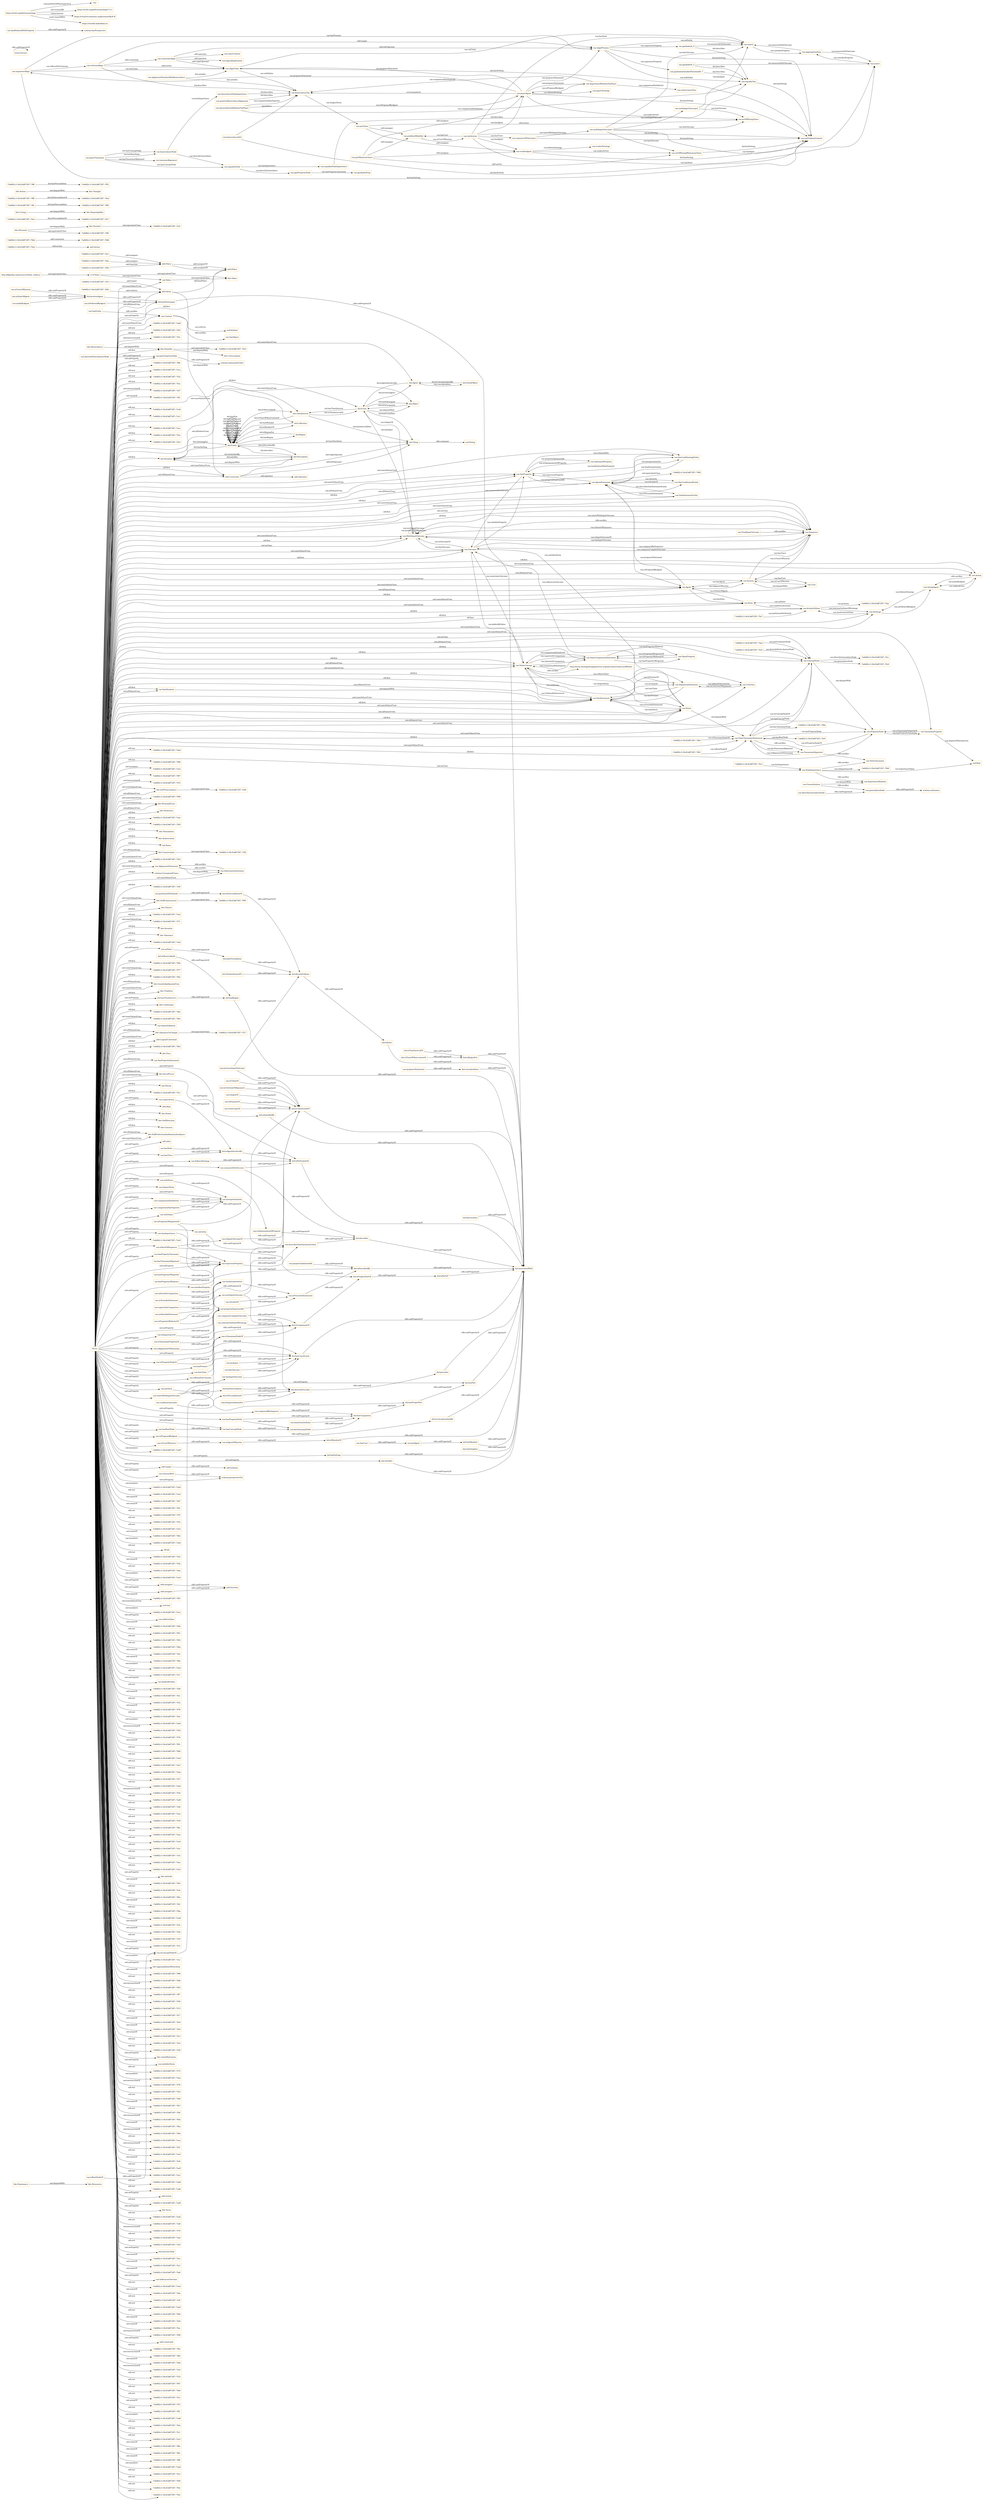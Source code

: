 digraph ar2dtool_diagram { 
rankdir=LR;
size="1501"
node [shape = rectangle, color="orange"]; "bhv:Dominance" "-7a6482c3:18c43d87287:-7f2e" "dul:Situation" "odrl:Action" "-7a6482c3:18c43d87287:-7fb0" "-7a6482c3:18c43d87287:-7f99" "-7a6482c3:18c43d87287:-7fd8" "bhv:PersonalFocus" "-7a6482c3:18c43d87287:-7fad" "bhv:Hedonism" "bhv:Societal" "vae:NodeImportance" "bhv:Universalism" "-7a6482c3:18c43d87287:-7fb5" "vae:Value" "bhv:Stimulation" "-7a6482c3:18c43d87287:-7f23" "odrl:Policy" "bhv:Achievement" "bhv:Value" "dul:Norm" "-7a6482c3:18c43d87287:-7ef1" "odrl:Operator" "vae:VaeProperty" "bhv:SelfTrascendence" "vae:Outcome" "-7a6482c3:18c43d87287:-7f22" "schema:ConceptualFrame" "vae:VaeEntity" "vae:MultiInputOutcome" "bhv:Conservation" "-7a6482c3:18c43d87287:-7fea" "-7a6482c3:18c43d87287:-7ef0" "vae:AlignmentStatement" "bhv:Dependability" "dul:SocialObject" "-7a6482c3:18c43d87287:-7fc0" "bhv:Caring" "-7a6482c3:18c43d87287:-7f2f" "odrl:Asset" "bhv:Nature" "-7a6482c3:18c43d87287:-7f05" "-7a6482c3:18c43d87287:-7fe7" "vae:Generalization" "vae:Context" "-7a6482c3:18c43d87287:-7fbb" "vae:ActionOnState" "vae:VaeStatement" "vae:TaxonomyProperty" "-7a6482c3:18c43d87287:-7f71" "bhv:Security" "-7a6482c3:18c43d87287:-7f96" "vae:ConceptNode" "dul:Object" "-7a6482c3:18c43d87287:-7fdb" "-7a6482c3:18c43d87287:-7fd5" "-7a6482c3:18c43d87287:-7f0f" "bhv:Tolerance" "vae:System" "http://dbpedia.org/resource/Value_(ethics)" "bhv:Humility" "-7a6482c3:18c43d87287:-7f04" "-7a6482c3:18c43d87287:-7fe4" "-7a6482c3:18c43d87287:-7f77" "-7a6482c3:18c43d87287:-7fcc" "odrl:Party" "vae:Norm" "-7a6482c3:18c43d87287:-7f0e" "-7a6482c3:18c43d87287:-7fc9" "bhv:GrowthAndAnxietyFree" "vae:User" "vae:Sequence" "vae:AgentStatement" "-7a6482c3:18c43d87287:-7ff9" "vae:VaeConditionedEntity" "bhv:Tradition" "dul:Event" "dul:Agent" "-7a6482c3:18c43d87287:-7ff0" "vae:ValueTaxonomyStatement" "-7a6482c3:18c43d87287:-7fed" "vae:TaxonomyAlignment" "bhv:SelfEnhancement" "vae:Strategy" "vae:Agent" "bhv:Benevolence" "vae:FinalInputOutcome" "vae:VaeSituation" "bhv:Conformity" "vae:Action" "-7a6482c3:18c43d87287:-7fbe" "bhv:Resources" "dul:Collection" "-7a6482c3:18c43d87287:-7f63" "vae:AwarenessStatement" "vae:ValueDefinition" "-7a6482c3:18c43d87287:-7fc6" "bhv:OpennessToChange" "-7a6482c3:18c43d87287:-7fd2" "vae:ActingAgent" "odrl:LogicalConstraint" "-7a6482c3:18c43d87287:-7f17" "vae:ValueConcept" "vae:PropertyNode" "vae:ValueProperty" "vae:ValueComparisonStatement" "-7a6482c3:18c43d87287:-7fcf" "-7a6482c3:18c43d87287:-7ffc" "vae:VaeStatementEntity" "vae:Criterion" "bhv:Thought" "dul:TimeInterval" "-7a6482c3:18c43d87287:-7fb3" "vae:State" "dul:Entity" "bhv:Face" "vae:VaeConditioningEntity" "vae:VaePropertyStatement" "-7a6482c3:18c43d87287:-7ef9" "bhv:SocialFocus" "-7a6482c3:18c43d87287:-7faa" "-7a6482c3:18c43d87287:-7ff6" "odrl:Constraint" "-7a6482c3:18c43d87287:-7fe1" "vae:OptimizedProperty" "-7a6482c3:18c43d87287:-7ff3" "dul:Theory" "-7a6482c3:18c43d87287:-7f1c" "dul:Region" "dul:Description" "-7a6482c3:18c43d87287:-7fa7" "bhv:Action" "vcvf:Value" "odrl:Rule" "bhv:Power" "vae:ImportanceRelation" "bhv:Personal" "-7a6482c3:18c43d87287:-7fb8" "vae:ArgumentStatement" "-7a6482c3:18c43d87287:-7fc3" "bhv:SelfDirection" "bhv:Concern" "-7a6482c3:18c43d87287:-7fde" "bhv:SelfProtectionAndAnxietyAvoidance" ; /*classes style*/
	"bhv:Action" -> "bhv:Thought" [ label = "owl:disjointWith" ];
	"vae:particularizesNode" -> "schema:subsumedUnder" [ label = "rdfs:subPropertyOf" ];
	"vae:hasConceptNode" -> "vae:hasTaxonomyNode" [ label = "rdfs:subPropertyOf" ];
	"vae:ConceptNode" -> "vae:PropertyNode" [ label = "owl:disjointWith" ];
	"vae:argumentAlign" -> "vae:criterionAlign" [ label = "vae:isBasedOnCriterion" ];
	"vae:argumentAlign" -> "vae:alignPremise" [ label = "vae:hasPremise" ];
	"vae:argumentAlign" -> "vae:alignClaim" [ label = "vae:hasClaim" ];
	"vae:argumentAlign" -> "vae:taxProblemContext" [ label = "dul:hasSetting" ];
	"vae:isTaxonomyNodeOf" -> "dul:isComponentOf" [ label = "rdfs:subPropertyOf" ];
	"vae:previousInputOutcome" -> "dul:isConstituentOf" [ label = "rdfs:subPropertyOf" ];
	"vae:previousInputOutcome" -> "dul:directlyFollows" [ label = "rdfs:subPropertyOf" ];
	"vae:proposesStatement" -> "dul:conceptualizes" [ label = "rdfs:subPropertyOf" ];
	"vae:hasTaxonomyNode" -> "dul:hasComponent" [ label = "rdfs:subPropertyOf" ];
	"vae:giniPropertyNode" -> "vae:giniIndexProp" [ label = "vae:hasPropertyTaxonomy" ];
	"dul:isSatisfiedBy" -> "dul:associatedWith" [ label = "rdfs:subPropertyOf" ];
	"vae:nextInputOutcome" -> "dul:isConstituentOf" [ label = "rdfs:subPropertyOf" ];
	"vae:nextInputOutcome" -> "dul:directlyPrecedes" [ label = "rdfs:subPropertyOf" ];
	"vae:VaeSituation" -> "vae:VaeStatement" [ label = "owl:disjointWith" ];
	"vae:benvolenceNodeImportance" -> "vae:benevolenceTax" [ label = "dul:describes" ];
	"dul:conceptualizes" -> "dul:associatedWith" [ label = "rdfs:subPropertyOf" ];
	"vae:comparisonHasInferior" -> "vae:interpretationOn" [ label = "rdfs:subPropertyOf" ];
	"vae:hasTrace" -> "dul:isAgentInvolvedIn" [ label = "rdfs:subPropertyOf" ];
	"vae:isInputOf" -> "dul:isConstituentOf" [ label = "rdfs:subPropertyOf" ];
	"dul:involvesAgent" -> "dul:hasParticipant" [ label = "rdfs:subPropertyOf" ];
	"dul:isObservableAt" -> "dul:hasRegion" [ label = "rdfs:subPropertyOf" ];
	"terms:license" -> "terms:license" [ label = "rdfs:subPropertyOf" ];
	"vae:multiInputOutcome2" -> "vae:actOfPayingTaxes" [ label = "vae:hasOutcome" ];
	"vae:multiInputOutcome2" -> "vae:state2" [ label = "vae:hasInput" ];
	"dul:hasLocation" -> "dul:associatedWith" [ label = "rdfs:subPropertyOf" ];
	"bhv:SelfTrascendence" -> "-7a6482c3:18c43d87287:-7ef9" [ label = "owl:equivalentClass" ];
	"dul:isAgentInvolvedIn" -> "dul:isParticipantIn" [ label = "rdfs:subPropertyOf" ];
	"http://dbpedia.org/resource/Value_(ethics)" -> "vcvf:Value" [ label = "owl:equivalentClass" ];
	"vae:describesVaeStatementEntity" -> "dul:describes" [ label = "rdfs:subPropertyOf" ];
	"vae:hasPropertyTaxonomy" -> "vae:expressesProperty" [ label = "rdfs:subPropertyOf" ];
	"dul:Event" -> "dul:Object" [ label = "owl:disjointWith" ];
	"vae:isPremiseOf" -> "dul:isConstituentOf" [ label = "rdfs:subPropertyOf" ];
	"dul:isConstituentOf" -> "dul:associatedWith" [ label = "rdfs:subPropertyOf" ];
	"vae:interpretationOn" -> "vae:describesVaeStatementEntity" [ label = "rdfs:subPropertyOf" ];
	"vae:isTestedInStatement" -> "vae:hasInterpretation" [ label = "rdfs:subPropertyOf" ];
	"dul:Description" -> "dul:Situation" [ label = "owl:disjointWith" ];
	"vae:giniIndex0_3" -> "vae:state1" [ label = "vae:measuredOnOutcome" ];
	"vae:giniIndex0_3" -> "vae:equalityTax" [ label = "dul:describes" ];
	"vae:madeByAgent" -> "dul:involvesAgent" [ label = "rdfs:subPropertyOf" ];
	"dul:isPreconditionOf" -> "dul:directlyPrecedes" [ label = "rdfs:subPropertyOf" ];
	"vae:isOutcomeOf" -> "dul:isConstituentOf" [ label = "rdfs:subPropertyOf" ];
	"vae:isPresentInStatement" -> "dul:isDescribedBy" [ label = "rdfs:subPropertyOf" ];
	"vae:hasInput" -> "dul:hasConstituent" [ label = "rdfs:subPropertyOf" ];
	"bhv:Personal" -> "bhv:Societal" [ label = "owl:disjointWith" ];
	"bhv:Personal" -> "-7a6482c3:18c43d87287:-7f0f" [ label = "owl:equivalentClass" ];
	"vae:hasUser" -> "vae:hasAgent" [ label = "rdfs:subPropertyOf" ];
	"vae:equalityTax" -> "vae:taxProblemContext" [ label = "dul:hasSetting" ];
	"dul:hasPart" -> "dul:associatedWith" [ label = "rdfs:subPropertyOf" ];
	"vae:onState" -> "dul:hasPrecondition" [ label = "rdfs:subPropertyOf" ];
	"vae:hasActionOnState" -> "dul:hasComponent" [ label = "rdfs:subPropertyOf" ];
	"vae:AgentStatement" -> "-7a6482c3:18c43d87287:-7f96" [ label = "owl:equivalentClass" ];
	"vae:hasPropertyNode" -> "vae:hasTaxonomyNode" [ label = "rdfs:subPropertyOf" ];
	"vae:hasPropertyNode" -> "dul:hasComponent" [ label = "rdfs:subPropertyOf" ];
	"vae:payMinimumTaxes" -> "vae:problemModeller" [ label = "odrl:assigner" ];
	"vae:payMinimumTaxes" -> "vae:payerAgent" [ label = "odrl:assignee" ];
	"vae:payMinimumTaxes" -> "vae:evaderAgent" [ label = "odrl:assignee" ];
	"vae:payMinimumTaxes" -> "vae:actOfPayingMiniumumTaxes" [ label = "odrl:action" ];
	"vae:equalityNode" -> "vae:giniPropertyNode" [ label = "vae:directlyGeneralizes" ];
	"vae:equalityNode" -> "vae:equalityNodeImportance" [ label = "vae:hasImportance" ];
	"dul:hasPrecondition" -> "dul:directlyFollows" [ label = "rdfs:subPropertyOf" ];
	"vae:hasPropertyOfSuperior" -> "vae:expressesProperty" [ label = "rdfs:subPropertyOf" ];
	"odrl:Asset" -> "odrl:Constraint" [ label = "owl:disjointWith" ];
	"bhv:Conservation" -> "-7a6482c3:18c43d87287:-7f2f" [ label = "owl:equivalentClass" ];
	"dul:hasRegion" -> "dul:associatedWith" [ label = "rdfs:subPropertyOf" ];
	"vae:isPropertyNodeOf" -> "vae:isTaxonomyNodeOf" [ label = "rdfs:subPropertyOf" ];
	"vae:isPropertyNodeOf" -> "dul:isComponentOf" [ label = "rdfs:subPropertyOf" ];
	"bhv:Societal" -> "-7a6482c3:18c43d87287:-7ef1" [ label = "owl:equivalentClass" ];
	"dul:precedes" -> "dul:associatedWith" [ label = "rdfs:subPropertyOf" ];
	"vae:comparisonHasSuperior" -> "vae:interpretationOn" [ label = "rdfs:subPropertyOf" ];
	"vae:hasOutcome" -> "dul:hasConstituent" [ label = "rdfs:subPropertyOf" ];
	"vae:Norm" -> "vae:ValueTaxonomyStatement" [ label = "owl:disjointWith" ];
	"vae:alignPremise" -> "vae:equalityTax" [ label = "vae:withValue" ];
	"vae:alignPremise" -> "vae:state2" [ label = "vae:onEntity" ];
	"vae:alignPremise" -> "vae:giniIndexSatisfiedThreshold0_7" [ label = "vae:expressesProperty" ];
	"vae:alignPremise" -> "vae:giniIndex0_9" [ label = "vae:expressesProperty" ];
	"vae:alignPremise" -> "vae:taxProblemContext" [ label = "dul:hasSetting" ];
	"vae:isProposedByAgent" -> "dul:isConceptualizedBy" [ label = "rdfs:subPropertyOf" ];
	"dul:isComponentOf" -> "dul:isPropertPartOf" [ label = "rdfs:subPropertyOf" ];
	"vae:Value" -> "bhv:Value" [ label = "owl:equivalentClass" ];
	"bhv:Dominance" -> "bhv:Resources" [ label = "owl:disjointWith" ];
	"vae:isEntityOf" -> "vae:isPresentInStatement" [ label = "rdfs:subPropertyOf" ];
	"dul:isConceptualizedBy" -> "dul:associatedWith" [ label = "rdfs:subPropertyOf" ];
	"vae:MultiInputOutcome" -> "vae:Sequence" [ label = "rdfs:seeAlso" ];
	"vae:propertyExpressedAt" -> "vae:isPresentInStatement" [ label = "rdfs:subPropertyOf" ];
	"vae:payerAgent" -> "vae:taxProblemContext" [ label = "dul:hasSetting" ];
	"vae:payerAgent" -> "vae:importanceRelationTaxPayer" [ label = "vae:proposesStatement" ];
	"vae:payerAgent" -> "vae:payerStrategy" [ label = "vae:followsStrategy" ];
	"vae:payerAgent" -> "vae:benevolenceTax" [ label = "vcvf:commitsTo" ];
	"vae:payerAgent" -> "vae:argumentAlign" [ label = "vae:proposesStatement" ];
	"vae:payerAgent" -> "vae:alignClaim" [ label = "vae:proposesStatement" ];
	"vae:payerAgent" -> "vae:actOfPayingTaxes" [ label = "vae:makesAction" ];
	"vae:payerAgent" -> "vae:alignPremise" [ label = "vae:proposesStatement" ];
	"vae:hasState" -> "dul:isAgentInvolvedIn" [ label = "rdfs:subPropertyOf" ];
	"vae:AwarenessStatement" -> "vae:AlignmentStatement" [ label = "rdfs:seeAlso" ];
	"vae:isConceptNodeOf" -> "vae:isTaxonomyNodeOf" [ label = "rdfs:subPropertyOf" ];
	"bhv:Caring" -> "bhv:Dependability" [ label = "owl:disjointWith" ];
	"vae:payTaxes" -> "vae:problemModeller" [ label = "odrl:assigner" ];
	"vae:payTaxes" -> "vae:evaderAgent" [ label = "odrl:assignee" ];
	"vae:payTaxes" -> "vae:actOfPayingTaxes" [ label = "odrl:action" ];
	"vae:hasRootNode" -> "vae:hasConceptNode" [ label = "rdfs:subPropertyOf" ];
	"vae:isAgentOfSystem" -> "dul:isMemberOf" [ label = "rdfs:subPropertyOf" ];
	"dul:hasProperPart" -> "dul:hasPart" [ label = "rdfs:subPropertyOf" ];
	"vae:aggregationSum" -> "vae:state2" [ label = "vae:measuredOnOutcome" ];
	"vae:aggregationSum" -> "vae:state1" [ label = "vae:measuredOnOutcome" ];
	"vae:ValueConcept" -> "http://www.ontologydesignpatterns.org/ont/values/valuecore#Value" [ label = "rdfs:seeAlso" ];
	"vae:state1" -> "vae:aggregationSum" [ label = "vae:satisfiesProperty" ];
	"vae:isInputOutcomeOf" -> "dul:isConstituentOf" [ label = "rdfs:subPropertyOf" ];
	"vae:payerTaxonomy" -> "vae:taxonomAlignment" [ label = "vae:hasTaxonomyAlignment" ];
	"vae:payerTaxonomy" -> "vae:benevolenceNode" [ label = "vae:hasRootNode" ];
	"vae:payerTaxonomy" -> "vae:equalityNode" [ label = "vae:hasConceptNode" ];
	"vae:payerTaxonomy" -> "vae:benevolenceNode" [ label = "vae:hasConceptNode" ];
	"vae:isTaxonomyPropertyOf" -> "vae:propertyExpressedAt" [ label = "rdfs:subPropertyOf" ];
	"vae:giniIndex0_9" -> "vae:state2" [ label = "vae:measuredOnOutcome" ];
	"vae:giniIndex0_9" -> "vae:equalityTax" [ label = "dul:describes" ];
	"vae:directlyParticularizesNode" -> "vae:particularizesNode" [ label = "rdfs:subPropertyOf" ];
	"vae:isRootNodeOf" -> "vae:isConceptNodeOf" [ label = "rdfs:subPropertyOf" ];
	"vae:problemModeller" -> "vae:taxSystem" [ label = "vae:isUserOfSystem" ];
	"dul:hasSetting" -> "dul:associatedWith" [ label = "rdfs:subPropertyOf" ];
	"dul:hasMember" -> "dul:associatedWith" [ label = "rdfs:subPropertyOf" ];
	"vae:expressesProperty" -> "vae:describesVaeStatementEntity" [ label = "rdfs:subPropertyOf" ];
	"vae:taxSystem" -> "vae:problemModeller" [ label = "vae:hasUser" ];
	"vae:taxSystem" -> "vae:sequenceOfOutcomes" [ label = "vae:hasTrace" ];
	"vae:taxSystem" -> "vae:state2" [ label = "vae:hasState" ];
	"vae:taxSystem" -> "vae:state1" [ label = "vae:hasState" ];
	"vae:taxSystem" -> "vae:payerAgent" [ label = "vae:hasAgent" ];
	"vae:taxSystem" -> "vae:evaderAgent" [ label = "vae:hasAgent" ];
	"vae:taxSystem" -> "vae:taxProblemContext" [ label = "dul:hasSetting" ];
	"vae:hasAgent" -> "dul:hasMember" [ label = "rdfs:subPropertyOf" ];
	"vae:isFollowedByAgent" -> "dul:hasParticipant" [ label = "rdfs:subPropertyOf" ];
	"vae:criterionAlign" -> "vae:alignPremise" [ label = "odrl:target" ];
	"vae:criterionAlign" -> "vae:constraintAlign" [ label = "odrl:constraint" ];
	"vae:criterionAlign" -> "vae:alignClaim" [ label = "odrl:action" ];
	"vae:criterionAlign" -> "vae:benevolenceTax" [ label = "dul:describes" ];
	"vae:hasRelationWithProperty" -> "schema:hasPerspective" [ label = "rdfs:subPropertyOf" ];
	"vae:measuredOnOutcome" -> "dul:isParticipantIn" [ label = "rdfs:subPropertyOf" ];
	"vae:measuredOnOutcome" -> "dul:describes" [ label = "rdfs:subPropertyOf" ];
	"vae:isImportanceOf" -> "vae:propertyExpressedAt" [ label = "rdfs:subPropertyOf" ];
	"dul:isSettingFor" -> "dul:associatedWith" [ label = "rdfs:subPropertyOf" ];
	"vae:perform" -> "dul:hasPostcondition" [ label = "rdfs:subPropertyOf" ];
	"vcvf:Value" -> "bhv:Value" [ label = "owl:equivalentClass" ];
	"vcvf:Value" -> "vae:Value" [ label = "owl:equivalentClass" ];
	"dul:isPartOf" -> "dul:associatedWith" [ label = "rdfs:subPropertyOf" ];
	"vae:isTraceOfSystem" -> "dul:involvesAgent" [ label = "rdfs:subPropertyOf" ];
	"dul:isParticipantIn" -> "dul:associatedWith" [ label = "rdfs:subPropertyOf" ];
	"vae:directlyGeneralizesNode" -> "vae:generalizesNode" [ label = "rdfs:subPropertyOf" ];
	"dul:hasTimeInterval" -> "dul:hasRegion" [ label = "rdfs:subPropertyOf" ];
	"vae:importanceRelationTaxPayer" -> "vae:payerAgent" [ label = "vae:isProposedByAgent" ];
	"vae:importanceRelationTaxPayer" -> "vae:benevolenceTax" [ label = "vae:comparisonHasSuperior" ];
	"vae:importanceRelationTaxPayer" -> "vae:achievementTax" [ label = "vae:comparisonHasInferior" ];
	"vae:conditionsActionIn" -> "dul:isPreconditionOf" [ label = "rdfs:subPropertyOf" ];
	"vae:superiorInComparison" -> "vae:hasInterpretation" [ label = "rdfs:subPropertyOf" ];
	"vae:System" -> "vae:User" [ label = "owl:disjointWith" ];
	"dul:satisfies" -> "dul:associatedWith" [ label = "rdfs:subPropertyOf" ];
	"vae:ValueTaxonomyStatement" -> "vae:TaxonomyAlignment" [ label = "rdfs:seeAlso" ];
	"vae:followsStrategy" -> "dul:isParticipantIn" [ label = "rdfs:subPropertyOf" ];
	"vae:hasPropertyOfInferior" -> "vae:expressesProperty" [ label = "rdfs:subPropertyOf" ];
	"vae:composedBySequence" -> "dul:hasComponent" [ label = "rdfs:subPropertyOf" ];
	"vae:isActionOnStateOfStrategy" -> "dul:isComponentOf" [ label = "rdfs:subPropertyOf" ];
	"https://w3id.org/def/vaeontology" -> "vae:" [ label = "vann:preferredNamespaceUri" ];
	"https://w3id.org/def/vaeontology" -> "https://w3id.org/def/vaeontology/1.0.1" [ label = "owl:versionIRI" ];
	"https://w3id.org/def/vaeontology" -> "https://creativecommons.org/licenses/by/4.0/" [ label = "terms:license" ];
	"https://w3id.org/def/vaeontology" -> "https://chowlk.linkeddata.es" [ label = "mod:createdWith" ];
	"vae:benevolenceTax" -> "vae:payTaxes" [ label = "vae:shapesNorm" ];
	"dul:hasComponent" -> "dul:hasProperPart" [ label = "rdfs:subPropertyOf" ];
	"vae:startsWithInputOutcome" -> "vae:hasInputOutcome" [ label = "rdfs:subPropertyOf" ];
	"vae:startsWithInputOutcome" -> "dul:hasProperPart" [ label = "rdfs:subPropertyOf" ];
	"dul:hasParticipant" -> "dul:associatedWith" [ label = "rdfs:subPropertyOf" ];
	"vae:isOptimizationOfProperty" -> "dul:describes" [ label = "rdfs:subPropertyOf" ];
	"vae:propertyOptimizedAt" -> "dul:isDescribedBy" [ label = "rdfs:subPropertyOf" ];
	"bhv:Humility" -> "bhv:Universalism" [ label = "owl:disjointWith" ];
	"bhv:Humility" -> "-7a6482c3:18c43d87287:-7f23" [ label = "owl:equivalentClass" ];
	"vae:FinalInputOutcome" -> "vae:Sequence" [ label = "rdfs:seeAlso" ];
	"odrl:target" -> "odrl:relation" [ label = "rdfs:subPropertyOf" ];
	"vae:benevolenceDef" -> "vae:benevolenceTax" [ label = "dul:defines" ];
	"vae:benevolenceDef" -> "vae:taxProblemContext" [ label = "dul:hasSetting" ];
	"bhv:SelfEnhancement" -> "-7a6482c3:18c43d87287:-7f05" [ label = "owl:equivalentClass" ];
	"dul:directlyPrecedes" -> "dul:precedes" [ label = "rdfs:subPropertyOf" ];
	"vae:makesAction" -> "dul:isAgentInvolvedIn" [ label = "rdfs:subPropertyOf" ];
	"vae:withValue" -> "vae:interpretationOn" [ label = "rdfs:subPropertyOf" ];
	"vae:constraintAlign" -> "vae:alignClaim" [ label = "odrl:rightOperand" ];
	"vae:constraintAlign" -> "vae:sameContext" [ label = "odrl:operator" ];
	"vae:constraintAlign" -> "vae:logicalImplication" [ label = "odrl:operator" ];
	"vae:constraintAlign" -> "vae:alignPremise" [ label = "odrl:leftOperand" ];
	"dul:isRegionFor" -> "dul:associatedWith" [ label = "rdfs:subPropertyOf" ];
	"dul:describes" -> "dul:associatedWith" [ label = "rdfs:subPropertyOf" ];
	"vae:satisfiesProperty" -> "dul:isDescribedBy" [ label = "rdfs:subPropertyOf" ];
	"vae:isAlignmentOfTaxonomy" -> "vae:propertyExpressedAt" [ label = "rdfs:subPropertyOf" ];
	"vae:TaxonomyAlignment" -> "vae:ValueTaxonomy" [ label = "rdfs:seeAlso" ];
	"vae:generalizationRelationTaxPayer" -> "vae:payerAgent" [ label = "vae:isProposedByAgent" ];
	"vae:generalizationRelationTaxPayer" -> "vae:benevolenceTax" [ label = "vae:comparisonHasSuperior" ];
	"vae:generalizationRelationTaxPayer" -> "vae:equalityTax" [ label = "vae:comparisonHasInferior" ];
	"vae:hasImportance" -> "vae:expressesProperty" [ label = "rdfs:subPropertyOf" ];
	"vae:alignClaim" -> "vae:benevolenceTax" [ label = "vae:withValue" ];
	"vae:alignClaim" -> "vae:state2" [ label = "vae:onEntity" ];
	"vae:alignClaim" -> "vae:taxProblemContext" [ label = "dul:hasSetting" ];
	"dul:isDescribedBy" -> "dul:associatedWith" [ label = "rdfs:subPropertyOf" ];
	"vae:actOfPayingMiniumumTaxes" -> "vae:taxProblemContext" [ label = "dul:hasSetting" ];
	"vae:relationWith" -> "schema:perspectiveOn" [ label = "rdfs:subPropertyOf" ];
	"vae:NodeImportance" -> "vae:ValueTaxonomy" [ label = "rdfs:seeAlso" ];
	"vae:NodeImportance" -> "vae:ImportanceRelation" [ label = "rdfs:seeAlso" ];
	"dul:isSubordinatedTo" -> "dul:directlyFollows" [ label = "rdfs:subPropertyOf" ];
	"vae:multiInputOutcome1" -> "vae:multiInputOutcome2" [ label = "vae:nextInputOutcome" ];
	"vae:multiInputOutcome1" -> "vae:state2" [ label = "vae:hasOutcome" ];
	"vae:multiInputOutcome1" -> "vae:actOfPayingTaxes" [ label = "vae:hasOutcome" ];
	"vae:multiInputOutcome1" -> "vae:actOfPayingMiniumumTaxes" [ label = "vae:hasOutcome" ];
	"vae:multiInputOutcome1" -> "vae:state1" [ label = "vae:hasInput" ];
	"vae:Action" -> "vae:ActingAgent" [ label = "rdfs:seeAlso" ];
	"vae:isValuedInStatement" -> "vae:hasInterpretation" [ label = "rdfs:subPropertyOf" ];
	"vae:sequenceOfOutcomes" -> "vae:multiInputOutcome1" [ label = "vae:startsWithInputOutcome" ];
	"vae:sequenceOfOutcomes" -> "vae:taxProblemContext" [ label = "dul:hasSetting" ];
	"vae:inferiorInComparison" -> "vae:hasInterpretation" [ label = "rdfs:subPropertyOf" ];
	"vae:VaeEntity" -> "vae:Context" [ label = "rdfs:seeAlso" ];
	"vae:withNorm" -> "vae:interpretationOn" [ label = "rdfs:subPropertyOf" ];
	"vae:isClaimOf" -> "dul:isConstituentOf" [ label = "rdfs:subPropertyOf" ];
	"vae:hasInputOutcome" -> "dul:hasConstituent" [ label = "rdfs:subPropertyOf" ];
	"vae:alignmentSituationWithbenevolence" -> "vae:benevolenceTax" [ label = "dul:satisfies" ];
	"vae:alignmentSituationWithbenevolence" -> "vae:alignClaim" [ label = "dul:satisfies" ];
	"vae:isPropertyOfSuperiorOf" -> "vae:propertyExpressedAt" [ label = "rdfs:subPropertyOf" ];
	"vae:isPropertyOfSuperiorOf" -> "dul:isConstituentOf" [ label = "rdfs:subPropertyOf" ];
	"vae:evaderAgent" -> "vae:actOfPayingMiniumumTaxes" [ label = "vae:makesAction" ];
	"vae:evaderAgent" -> "vae:evaderStrategy" [ label = "vae:followsStrategy" ];
	"vae:evaderAgent" -> "vae:taxProblemContext" [ label = "dul:hasSetting" ];
	"vae:isStateOfAgent" -> "dul:involvesAgent" [ label = "rdfs:subPropertyOf" ];
	"dul:isPropertPartOf" -> "dul:isPartOf" [ label = "rdfs:subPropertyOf" ];
	"vae:Generalization" -> "vae:generalizesNode" [ label = "rdfs:seeAlso" ];
	"vae:Generalization" -> "vae:ImportanceRelation" [ label = "owl:disjointWith" ];
	"vae:Context" -> "vae:VaeObject" [ label = "rdfs:seeAlso" ];
	"NULL" -> "-7a6482c3:18c43d87287:-7eb9" [ label = "owl:members" ];
	"NULL" -> "dul:Collection" [ label = "owl:allValuesFrom" ];
	"NULL" -> "-7a6482c3:18c43d87287:-7ec4" [ label = "rdf:rest" ];
	"NULL" -> "-7a6482c3:18c43d87287:-7fd7" [ label = "owl:unionOf" ];
	"NULL" -> "vae:hasConceptNode" [ label = "owl:onProperty" ];
	"NULL" -> "bhv:PersonalFocus" [ label = "owl:someValuesFrom" ];
	"NULL" -> "-7a6482c3:18c43d87287:-7fd1" [ label = "owl:unionOf" ];
	"NULL" -> "-7a6482c3:18c43d87287:-7f7f" [ label = "rdf:rest" ];
	"NULL" -> "bhv:Hedonism" [ label = "rdf:first" ];
	"NULL" -> "-7a6482c3:18c43d87287:-7f71" [ label = "owl:someValuesFrom" ];
	"NULL" -> "-7a6482c3:18c43d87287:-7f1b" [ label = "rdf:rest" ];
	"NULL" -> "-7a6482c3:18c43d87287:-7ee5" [ label = "rdf:rest" ];
	"NULL" -> "-7a6482c3:18c43d87287:-7f62" [ label = "owl:unionOf" ];
	"NULL" -> "bhv:Conservation" [ label = "owl:allValuesFrom" ];
	"NULL" -> "-7a6482c3:18c43d87287:-7ee6" [ label = "owl:members" ];
	"NULL" -> "rdf:nil" [ label = "rdf:rest" ];
	"NULL" -> "-7a6482c3:18c43d87287:-7fa5" [ label = "rdf:rest" ];
	"NULL" -> "vae:VaeConditioningEntity" [ label = "owl:someValuesFrom" ];
	"NULL" -> "vae:isBasedOnCriterion" [ label = "owl:onProperty" ];
	"NULL" -> "-7a6482c3:18c43d87287:-7f2b" [ label = "owl:unionOf" ];
	"NULL" -> "-7a6482c3:18c43d87287:-7f22" [ label = "rdf:first" ];
	"NULL" -> "-7a6482c3:18c43d87287:-7fab" [ label = "rdf:rest" ];
	"NULL" -> "-7a6482c3:18c43d87287:-7ec6" [ label = "owl:members" ];
	"NULL" -> "vae:interpretationOn" [ label = "owl:onProperty" ];
	"NULL" -> "vae:ConceptNode" [ label = "rdf:first" ];
	"NULL" -> "vae:PropertyNode" [ label = "rdf:first" ];
	"NULL" -> "odrl:assignee" [ label = "owl:onProperty" ];
	"NULL" -> "vae:ConceptNode" [ label = "owl:someValuesFrom" ];
	"NULL" -> "vae:expressesProperty" [ label = "owl:onProperty" ];
	"NULL" -> "-7a6482c3:18c43d87287:-7ff5" [ label = "owl:unionOf" ];
	"NULL" -> "vae:VaeSituation" [ label = "owl:allValuesFrom" ];
	"NULL" -> "dul:hasSetting" [ label = "owl:onProperty" ];
	"NULL" -> "bhv:SelfTrascendence" [ label = "owl:someValuesFrom" ];
	"NULL" -> "owl:real" [ label = "owl:someValuesFrom" ];
	"NULL" -> "-7a6482c3:18c43d87287:-7ec2" [ label = "owl:members" ];
	"NULL" -> "vae:reflectsValue" [ label = "owl:onProperty" ];
	"NULL" -> "odrl:LogicalConstraint" [ label = "rdf:first" ];
	"NULL" -> "-7a6482c3:18c43d87287:-7fd4" [ label = "owl:unionOf" ];
	"NULL" -> "-7a6482c3:18c43d87287:-7f41" [ label = "rdf:rest" ];
	"NULL" -> "-7a6482c3:18c43d87287:-7f92" [ label = "rdf:rest" ];
	"NULL" -> "-7a6482c3:18c43d87287:-7fbd" [ label = "rdf:rest" ];
	"NULL" -> "-7a6482c3:18c43d87287:-7faf" [ label = "owl:unionOf" ];
	"NULL" -> "-7a6482c3:18c43d87287:-7ffb" [ label = "owl:unionOf" ];
	"NULL" -> "vae:onEntity" [ label = "owl:onProperty" ];
	"NULL" -> "-7a6482c3:18c43d87287:-7eb4" [ label = "owl:members" ];
	"NULL" -> "vae:VaeConditioningEntity" [ label = "owl:allValuesFrom" ];
	"NULL" -> "-7a6482c3:18c43d87287:-7f11" [ label = "rdf:rest" ];
	"NULL" -> "vae:comparisonHasInferior" [ label = "owl:onProperty" ];
	"NULL" -> "vae:abidesByValue" [ label = "owl:onProperty" ];
	"NULL" -> "-7a6482c3:18c43d87287:-7fa8" [ label = "rdf:rest" ];
	"NULL" -> "vae:isUserOfSystem" [ label = "owl:onProperty" ];
	"NULL" -> "-7a6482c3:18c43d87287:-7fec" [ label = "owl:unionOf" ];
	"NULL" -> "-7a6482c3:18c43d87287:-7f32" [ label = "rdf:rest" ];
	"NULL" -> "vae:ActionOnState" [ label = "rdf:first" ];
	"NULL" -> "vae:VaeStatement" [ label = "owl:someValuesFrom" ];
	"NULL" -> "-7a6482c3:18c43d87287:-7f78" [ label = "owl:unionOf" ];
	"NULL" -> "-7a6482c3:18c43d87287:-7fae" [ label = "rdf:rest" ];
	"NULL" -> "vae:Criterion" [ label = "owl:allValuesFrom" ];
	"NULL" -> "odrl:Constraint" [ label = "owl:allValuesFrom" ];
	"NULL" -> "-7a6482c3:18c43d87287:-7eb0" [ label = "owl:members" ];
	"NULL" -> "vae:VaeProperty" [ label = "owl:allValuesFrom" ];
	"NULL" -> "bhv:GrowthAndAnxietyFree" [ label = "owl:someValuesFrom" ];
	"NULL" -> "vae:withValue" [ label = "owl:onProperty" ];
	"NULL" -> "vae:Strategy" [ label = "owl:someValuesFrom" ];
	"NULL" -> "vae:ConceptNode" [ label = "owl:onClass" ];
	"NULL" -> "vae:Action" [ label = "rdf:first" ];
	"NULL" -> "-7a6482c3:18c43d87287:-7f2d" [ label = "owl:intersectionOf" ];
	"NULL" -> "vae:MultiInputOutcome" [ label = "owl:someValuesFrom" ];
	"NULL" -> "-7a6482c3:18c43d87287:-7f74" [ label = "rdf:rest" ];
	"NULL" -> "-7a6482c3:18c43d87287:-7f01" [ label = "owl:unionOf" ];
	"NULL" -> "-7a6482c3:18c43d87287:-7f06" [ label = "rdf:rest" ];
	"NULL" -> "dul:hasPart" [ label = "owl:onProperty" ];
	"NULL" -> "vae:AwarenessStatement" [ label = "owl:someValuesFrom" ];
	"NULL" -> "-7a6482c3:18c43d87287:-7f63" [ label = "owl:someValuesFrom" ];
	"NULL" -> "-7a6482c3:18c43d87287:-7ee0" [ label = "rdf:rest" ];
	"NULL" -> "vae:Sequence" [ label = "owl:someValuesFrom" ];
	"NULL" -> "-7a6482c3:18c43d87287:-7eb7" [ label = "rdf:rest" ];
	"NULL" -> "-7a6482c3:18c43d87287:-7eda" [ label = "rdf:rest" ];
	"NULL" -> "-7a6482c3:18c43d87287:-7f27" [ label = "rdf:rest" ];
	"NULL" -> "vae:startsWithInputOutcome" [ label = "owl:onProperty" ];
	"NULL" -> "-7a6482c3:18c43d87287:-7ebd" [ label = "rdf:rest" ];
	"NULL" -> "-7a6482c3:18c43d87287:-7f34" [ label = "owl:intersectionOf" ];
	"NULL" -> "-7a6482c3:18c43d87287:-7ed8" [ label = "rdf:rest" ];
	"NULL" -> "-7a6482c3:18c43d87287:-7efb" [ label = "rdf:rest" ];
	"NULL" -> "-7a6482c3:18c43d87287:-7ecb" [ label = "rdf:rest" ];
	"NULL" -> "-7a6482c3:18c43d87287:-7f18" [ label = "rdf:rest" ];
	"NULL" -> "vae:Agent" [ label = "owl:someValuesFrom" ];
	"NULL" -> "vae:isStartOfSequence" [ label = "owl:onProperty" ];
	"NULL" -> "-7a6482c3:18c43d87287:-7f8c" [ label = "rdf:rest" ];
	"NULL" -> "bhv:Tradition" [ label = "rdf:first" ];
	"NULL" -> "vae:nextInputOutcome" [ label = "owl:onProperty" ];
	"NULL" -> "-7a6482c3:18c43d87287:-7eae" [ label = "rdf:rest" ];
	"NULL" -> "vae:Sequence" [ label = "owl:onClass" ];
	"NULL" -> "-7a6482c3:18c43d87287:-7ec9" [ label = "rdf:rest" ];
	"NULL" -> "-7a6482c3:18c43d87287:-7eec" [ label = "rdf:rest" ];
	"NULL" -> "vae:hasRootNode" [ label = "owl:onProperty" ];
	"NULL" -> "-7a6482c3:18c43d87287:-7f04" [ label = "rdf:first" ];
	"NULL" -> "-7a6482c3:18c43d87287:-7f77" [ label = "owl:someValuesFrom" ];
	"NULL" -> "vae:VaeConditionedEntity" [ label = "owl:someValuesFrom" ];
	"NULL" -> "-7a6482c3:18c43d87287:-7ecf" [ label = "rdf:rest" ];
	"NULL" -> "bhv:SelfEnhancement" [ label = "owl:someValuesFrom" ];
	"NULL" -> "-7a6482c3:18c43d87287:-7ebc" [ label = "rdf:rest" ];
	"NULL" -> "bhv:GrowthAndAnxietyFree" [ label = "owl:allValuesFrom" ];
	"NULL" -> "vae:Outcome" [ label = "owl:someValuesFrom" ];
	"NULL" -> "bhv:SelfDirection" [ label = "rdf:first" ];
	"NULL" -> "vae:TaxonomyProperty" [ label = "owl:someValuesFrom" ];
	"NULL" -> "dul:Theory" [ label = "rdf:first" ];
	"NULL" -> "dul:Event" [ label = "rdf:first" ];
	"NULL" -> "vae:NodeImportance" [ label = "owl:onClass" ];
	"NULL" -> "vae:ArgumentStatement" [ label = "rdf:first" ];
	"NULL" -> "-7a6482c3:18c43d87287:-7eb3" [ label = "rdf:rest" ];
	"NULL" -> "bhv:attitude" [ label = "owl:onProperty" ];
	"NULL" -> "-7a6482c3:18c43d87287:-7f43" [ label = "owl:unionOf" ];
	"NULL" -> "-7a6482c3:18c43d87287:-7f99" [ label = "owl:someValuesFrom" ];
	"NULL" -> "-7a6482c3:18c43d87287:-7fc4" [ label = "rdf:rest" ];
	"NULL" -> "-7a6482c3:18c43d87287:-7f6e" [ label = "rdf:rest" ];
	"NULL" -> "vae:Norm" [ label = "rdf:first" ];
	"NULL" -> "-7a6482c3:18c43d87287:-7fef" [ label = "owl:unionOf" ];
	"NULL" -> "schema:perspectiveOn" [ label = "owl:onProperty" ];
	"NULL" -> "-7a6482c3:18c43d87287:-7f0a" [ label = "rdf:rest" ];
	"NULL" -> "vae:Value" [ label = "owl:someValuesFrom" ];
	"NULL" -> "-7a6482c3:18c43d87287:-7ed4" [ label = "rdf:rest" ];
	"NULL" -> "-7a6482c3:18c43d87287:-7fcb" [ label = "owl:unionOf" ];
	"NULL" -> "-7a6482c3:18c43d87287:-7fe6" [ label = "owl:unionOf" ];
	"NULL" -> "vae:VaeProperty" [ label = "rdf:first" ];
	"NULL" -> "-7a6482c3:18c43d87287:-7ef5" [ label = "rdf:rest" ];
	"NULL" -> "-7a6482c3:18c43d87287:-7fc5" [ label = "owl:unionOf" ];
	"NULL" -> "-7a6482c3:18c43d87287:-7ecc" [ label = "owl:members" ];
	"NULL" -> "vae:isImportanceOf" [ label = "owl:onProperty" ];
	"NULL" -> "bhv:opposingValueMotivation" [ label = "owl:onProperty" ];
	"NULL" -> "bhv:Humility" [ label = "rdf:first" ];
	"NULL" -> "-7a6482c3:18c43d87287:-7f98" [ label = "owl:unionOf" ];
	"NULL" -> "-7a6482c3:18c43d87287:-7fd6" [ label = "rdf:rest" ];
	"NULL" -> "dul:isSatisfiedBy" [ label = "owl:onProperty" ];
	"NULL" -> "vae:ConceptNode" [ label = "owl:allValuesFrom" ];
	"NULL" -> "-7a6482c3:18c43d87287:-7f03" [ label = "owl:intersectionOf" ];
	"NULL" -> "-7a6482c3:18c43d87287:-7ff7" [ label = "rdf:rest" ];
	"NULL" -> "-7a6482c3:18c43d87287:-7f30" [ label = "rdf:rest" ];
	"NULL" -> "vae:hasImportance" [ label = "owl:onProperty" ];
	"NULL" -> "-7a6482c3:18c43d87287:-7f13" [ label = "rdf:rest" ];
	"NULL" -> "-7a6482c3:18c43d87287:-7fc7" [ label = "rdf:rest" ];
	"NULL" -> "-7a6482c3:18c43d87287:-7fe9" [ label = "owl:unionOf" ];
	"NULL" -> "-7a6482c3:18c43d87287:-7fe0" [ label = "owl:unionOf" ];
	"NULL" -> "vae:satisfiesProperty" [ label = "owl:onProperty" ];
	"NULL" -> "bhv:OpennessToChange" [ label = "owl:allValuesFrom" ];
	"NULL" -> "-7a6482c3:18c43d87287:-7fe3" [ label = "owl:unionOf" ];
	"NULL" -> "-7a6482c3:18c43d87287:-7fcd" [ label = "rdf:rest" ];
	"NULL" -> "vae:VaeStatement" [ label = "rdf:first" ];
	"NULL" -> "-7a6482c3:18c43d87287:-7fe8" [ label = "rdf:rest" ];
	"NULL" -> "vae:VaeSituation" [ label = "rdf:first" ];
	"NULL" -> "bhv:valueMotivation" [ label = "owl:onProperty" ];
	"NULL" -> "vae:satisfiesNorm" [ label = "owl:onProperty" ];
	"NULL" -> "-7a6482c3:18c43d87287:-7f72" [ label = "rdf:rest" ];
	"NULL" -> "vae:relationWith" [ label = "owl:onProperty" ];
	"NULL" -> "bhv:Stimulation" [ label = "rdf:first" ];
	"NULL" -> "-7a6482c3:18c43d87287:-7f1c" [ label = "rdf:first" ];
	"NULL" -> "-7a6482c3:18c43d87287:-7ebe" [ label = "owl:members" ];
	"NULL" -> "-7a6482c3:18c43d87287:-7f76" [ label = "owl:intersectionOf" ];
	"NULL" -> "odrl:Constraint" [ label = "rdf:first" ];
	"NULL" -> "-7a6482c3:18c43d87287:-7f0e" [ label = "rdf:first" ];
	"NULL" -> "-7a6482c3:18c43d87287:-7f25" [ label = "rdf:rest" ];
	"NULL" -> "-7a6482c3:18c43d87287:-7fd9" [ label = "rdf:rest" ];
	"NULL" -> "odrl:target" [ label = "owl:onProperty" ];
	"NULL" -> "-7a6482c3:18c43d87287:-7fb7" [ label = "owl:unionOf" ];
	"NULL" -> "-7a6482c3:18c43d87287:-7fdf" [ label = "rdf:rest" ];
	"NULL" -> "-7a6482c3:18c43d87287:-7fb4" [ label = "owl:intersectionOf" ];
	"NULL" -> "-7a6482c3:18c43d87287:-7fba" [ label = "owl:unionOf" ];
	"NULL" -> "vae:makesAction" [ label = "owl:onProperty" ];
	"NULL" -> "dul:Object" [ label = "owl:someValuesFrom" ];
	"NULL" -> "dul:isParticipantIn" [ label = "owl:onProperty" ];
	"NULL" -> "-7a6482c3:18c43d87287:-7f0d" [ label = "owl:intersectionOf" ];
	"NULL" -> "vae:onState" [ label = "owl:onProperty" ];
	"NULL" -> "vae:VaeProperty" [ label = "owl:someValuesFrom" ];
	"NULL" -> "bhv:SelfProtectionAndAnxietyAvoidance" [ label = "owl:someValuesFrom" ];
	"NULL" -> "vae:Agent" [ label = "owl:allValuesFrom" ];
	"NULL" -> "-7a6482c3:18c43d87287:-7eea" [ label = "rdf:rest" ];
	"NULL" -> "-7a6482c3:18c43d87287:-7f21" [ label = "owl:intersectionOf" ];
	"NULL" -> "vae:isConceptNodeOf" [ label = "owl:onProperty" ];
	"NULL" -> "-7a6482c3:18c43d87287:-7ec0" [ label = "rdf:rest" ];
	"NULL" -> "-7a6482c3:18c43d87287:-7fc8" [ label = "owl:unionOf" ];
	"NULL" -> "vae:PropertyNode" [ label = "owl:someValuesFrom" ];
	"NULL" -> "-7a6482c3:18c43d87287:-7ee8" [ label = "rdf:rest" ];
	"NULL" -> "dul:Situation" [ label = "rdf:first" ];
	"NULL" -> "bhv:SelfEnhancement" [ label = "owl:allValuesFrom" ];
	"NULL" -> "vae:hasPropertyNode" [ label = "owl:onProperty" ];
	"NULL" -> "-7a6482c3:18c43d87287:-7ee1" [ label = "rdf:rest" ];
	"NULL" -> "dul:Description" [ label = "owl:someValuesFrom" ];
	"NULL" -> "dul:hasTimeInterval" [ label = "owl:onProperty" ];
	"NULL" -> "-7a6482c3:18c43d87287:-7eb8" [ label = "rdf:rest" ];
	"NULL" -> "-7a6482c3:18c43d87287:-7edb" [ label = "rdf:rest" ];
	"NULL" -> "bhv:Conservation" [ label = "owl:someValuesFrom" ];
	"NULL" -> "bhv:PersonalFocus" [ label = "owl:allValuesFrom" ];
	"NULL" -> "schema:ConceptualFrame" [ label = "rdf:first" ];
	"NULL" -> "vae:Strategy" [ label = "rdf:first" ];
	"NULL" -> "vae:Outcome" [ label = "rdf:first" ];
	"NULL" -> "odrl:action" [ label = "owl:onProperty" ];
	"NULL" -> "-7a6482c3:18c43d87287:-7ed9" [ label = "rdf:rest" ];
	"NULL" -> "odrl:Asset" [ label = "owl:allValuesFrom" ];
	"NULL" -> "vae:isProposedByAgent" [ label = "owl:onProperty" ];
	"NULL" -> "bhv:focus" [ label = "owl:onProperty" ];
	"NULL" -> "-7a6482c3:18c43d87287:-7ed2" [ label = "rdf:rest" ];
	"NULL" -> "-7a6482c3:18c43d87287:-7edf" [ label = "rdf:rest" ];
	"NULL" -> "vae:isAlignmentOfTaxonomy" [ label = "owl:onProperty" ];
	"NULL" -> "-7a6482c3:18c43d87287:-7f70" [ label = "owl:intersectionOf" ];
	"NULL" -> "-7a6482c3:18c43d87287:-7eaf" [ label = "rdf:rest" ];
	"NULL" -> "-7a6482c3:18c43d87287:-7ef3" [ label = "rdf:rest" ];
	"NULL" -> "dul:executesTask" [ label = "owl:onProperty" ];
	"NULL" -> "-7a6482c3:18c43d87287:-7fce" [ label = "owl:unionOf" ];
	"NULL" -> "-7a6482c3:18c43d87287:-7fc2" [ label = "owl:unionOf" ];
	"NULL" -> "vae:MultiInputOutcome" [ label = "rdf:first" ];
	"NULL" -> "-7a6482c3:18c43d87287:-7fa6" [ label = "owl:unionOf" ];
	"NULL" -> "vae:ValueTaxonomyStatement" [ label = "owl:someValuesFrom" ];
	"NULL" -> "bhv:SelfProtectionAndAnxietyAvoidance" [ label = "owl:allValuesFrom" ];
	"NULL" -> "vae:ValueDefinition" [ label = "rdf:first" ];
	"NULL" -> "vae:influencesOutcome" [ label = "owl:onProperty" ];
	"NULL" -> "-7a6482c3:18c43d87287:-7ee4" [ label = "rdf:rest" ];
	"NULL" -> "bhv:Security" [ label = "rdf:first" ];
	"NULL" -> "-7a6482c3:18c43d87287:-7fda" [ label = "owl:unionOf" ];
	"NULL" -> "vae:AgentStatement" [ label = "rdf:first" ];
	"NULL" -> "vae:propertyExpressedAt" [ label = "owl:onProperty" ];
	"NULL" -> "vae:AlignmentStatement" [ label = "owl:someValuesFrom" ];
	"NULL" -> "bhv:OpennessToChange" [ label = "owl:someValuesFrom" ];
	"NULL" -> "dul:hasParticipant" [ label = "owl:onProperty" ];
	"NULL" -> "odrl:assigner" [ label = "owl:onProperty" ];
	"NULL" -> "-7a6482c3:18c43d87287:-7eff" [ label = "rdf:rest" ];
	"NULL" -> "-7a6482c3:18c43d87287:-7fb3" [ label = "rdf:first" ];
	"NULL" -> "vae:Action" [ label = "owl:someValuesFrom" ];
	"NULL" -> "bhv:SocialFocus" [ label = "owl:someValuesFrom" ];
	"NULL" -> "vae:Norm" [ label = "owl:someValuesFrom" ];
	"NULL" -> "dul:TimeInterval" [ label = "owl:someValuesFrom" ];
	"NULL" -> "-7a6482c3:18c43d87287:-7ed5" [ label = "rdf:rest" ];
	"NULL" -> "vae:ValueComparisonStatement" [ label = "rdf:first" ];
	"NULL" -> "dul:satisfies" [ label = "owl:onProperty" ];
	"NULL" -> "vae:VaePropertyStatement" [ label = "owl:allValuesFrom" ];
	"NULL" -> "odrl:Rule" [ label = "rdf:first" ];
	"NULL" -> "-7a6482c3:18c43d87287:-7fb6" [ label = "rdf:rest" ];
	"NULL" -> "bhv:SocialFocus" [ label = "owl:allValuesFrom" ];
	"NULL" -> "vae:ValueConcept" [ label = "owl:someValuesFrom" ];
	"NULL" -> "vae:hasPremise" [ label = "owl:onProperty" ];
	"NULL" -> "-7a6482c3:18c43d87287:-7fa9" [ label = "owl:unionOf" ];
	"NULL" -> "-7a6482c3:18c43d87287:-7fac" [ label = "owl:unionOf" ];
	"NULL" -> "bhv:Tolerance" [ label = "rdf:first" ];
	"NULL" -> "-7a6482c3:18c43d87287:-7f94" [ label = "owl:intersectionOf" ];
	"NULL" -> "dul:Agent" [ label = "owl:someValuesFrom" ];
	"NULL" -> "odrl:constraint" [ label = "owl:onProperty" ];
	"NULL" -> "-7a6482c3:18c43d87287:-7ef0" [ label = "rdf:first" ];
	"NULL" -> "vae:State" [ label = "owl:someValuesFrom" ];
	"NULL" -> "bhv:Power" [ label = "rdf:first" ];
	"NULL" -> "-7a6482c3:18c43d87287:-7ffa" [ label = "rdf:rest" ];
	"NULL" -> "vae:withNorm" [ label = "owl:onProperty" ];
	"NULL" -> "bhv:Nature" [ label = "rdf:first" ];
	"NULL" -> "-7a6482c3:18c43d87287:-7fbf" [ label = "owl:intersectionOf" ];
	"NULL" -> "-7a6482c3:18c43d87287:-7fdd" [ label = "owl:unionOf" ];
	"NULL" -> "-7a6482c3:18c43d87287:-7eef" [ label = "owl:intersectionOf" ];
	"NULL" -> "-7a6482c3:18c43d87287:-7f1d" [ label = "rdf:rest" ];
	"NULL" -> "-7a6482c3:18c43d87287:-7f61" [ label = "rdf:rest" ];
	"NULL" -> "-7a6482c3:18c43d87287:-7fd0" [ label = "rdf:rest" ];
	"NULL" -> "-7a6482c3:18c43d87287:-7fca" [ label = "rdf:rest" ];
	"NULL" -> "-7a6482c3:18c43d87287:-7f1f" [ label = "owl:unionOf" ];
	"NULL" -> "vae:Action" [ label = "owl:allValuesFrom" ];
	"NULL" -> "vae:Agent" [ label = "rdf:first" ];
	"NULL" -> "-7a6482c3:18c43d87287:-7ff1" [ label = "rdf:rest" ];
	"NULL" -> "-7a6482c3:18c43d87287:-7ed6" [ label = "owl:members" ];
	"NULL" -> "vae:followsStrategy" [ label = "owl:onProperty" ];
	"NULL" -> "vae:Sequence" [ label = "rdf:first" ];
	"NULL" -> "bhv:Achievement" [ label = "rdf:first" ];
	"NULL" -> "-7a6482c3:18c43d87287:-7feb" [ label = "rdf:rest" ];
	"NULL" -> "vae:VaeStatementEntity" [ label = "rdf:first" ];
	"NULL" -> "bhv:Conformity" [ label = "rdf:first" ];
	"NULL" -> "vae:perform" [ label = "owl:onProperty" ];
	"NULL" -> "bhv:SelfTrascendence" [ label = "owl:allValuesFrom" ];
	"NULL" -> "-7a6482c3:18c43d87287:-7fc1" [ label = "rdf:rest" ];
	"NULL" -> "-7a6482c3:18c43d87287:-7ec5" [ label = "rdf:rest" ];
	"NULL" -> "-7a6482c3:18c43d87287:-7f8e" [ label = "owl:unionOf" ];
	"NULL" -> "-7a6482c3:18c43d87287:-7f81" [ label = "owl:unionOf" ];
	"NULL" -> "-7a6482c3:18c43d87287:-7ff8" [ label = "owl:unionOf" ];
	"NULL" -> "-7a6482c3:18c43d87287:-7edd" [ label = "owl:members" ];
	"NULL" -> "vae:Norm" [ label = "owl:allValuesFrom" ];
	"NULL" -> "-7a6482c3:18c43d87287:-7fe2" [ label = "rdf:rest" ];
	"NULL" -> "-7a6482c3:18c43d87287:-7f2e" [ label = "rdf:first" ];
	"NULL" -> "-7a6482c3:18c43d87287:-7fb9" [ label = "rdf:rest" ];
	"NULL" -> "-7a6482c3:18c43d87287:-7fdc" [ label = "rdf:rest" ];
	"NULL" -> "-7a6482c3:18c43d87287:-7fb2" [ label = "rdf:rest" ];
	"NULL" -> "odrl:Policy" [ label = "rdf:first" ];
	"NULL" -> "-7a6482c3:18c43d87287:-7eb6" [ label = "rdf:rest" ];
	"NULL" -> "vae:Context" [ label = "owl:someValuesFrom" ];
	"NULL" -> "vae:ValueTaxonomyStatement" [ label = "rdf:first" ];
	"NULL" -> "-7a6482c3:18c43d87287:-7fbe" [ label = "rdf:first" ];
	"NULL" -> "vae:hasTrace" [ label = "owl:onProperty" ];
	"NULL" -> "-7a6482c3:18c43d87287:-7fd3" [ label = "rdf:rest" ];
	"NULL" -> "-7a6482c3:18c43d87287:-7f3c" [ label = "owl:intersectionOf" ];
	"NULL" -> "vae:MultiInputOutcome" [ label = "owl:onClass" ];
	"NULL" -> "vae:ValueConcept" [ label = "rdf:first" ];
	"NULL" -> "-7a6482c3:18c43d87287:-7ff4" [ label = "rdf:rest" ];
	"NULL" -> "-7a6482c3:18c43d87287:-7eca" [ label = "rdf:rest" ];
	"NULL" -> "-7a6482c3:18c43d87287:-7f3a" [ label = "rdf:rest" ];
	"NULL" -> "-7a6482c3:18c43d87287:-7fee" [ label = "rdf:rest" ];
	"NULL" -> "-7a6482c3:18c43d87287:-7ef7" [ label = "owl:intersectionOf" ];
	"NULL" -> "vae:composedBySequence" [ label = "owl:onProperty" ];
	"NULL" -> "-7a6482c3:18c43d87287:-7ff2" [ label = "owl:unionOf" ];
	"NULL" -> "-7a6482c3:18c43d87287:-7ec8" [ label = "rdf:rest" ];
	"NULL" -> "vae:Criterion" [ label = "rdf:first" ];
	"NULL" -> "vae:hasClaim" [ label = "owl:onProperty" ];
	"NULL" -> "-7a6482c3:18c43d87287:-7ec1" [ label = "rdf:rest" ];
	"NULL" -> "-7a6482c3:18c43d87287:-7ece" [ label = "rdf:rest" ];
	"NULL" -> "bhv:Concern" [ label = "rdf:first" ];
	"NULL" -> "-7a6482c3:18c43d87287:-7fe5" [ label = "rdf:rest" ];
	"NULL" -> "vae:VaeStatement" [ label = "owl:allValuesFrom" ];
	"NULL" -> "vae:particularizesNode" [ label = "owl:onProperty" ];
	"NULL" -> "-7a6482c3:18c43d87287:-7ebb" [ label = "rdf:rest" ];
	"NULL" -> "vae:measuredOnOutcome" [ label = "owl:onProperty" ];
	"NULL" -> "vae:hasPropertyTaxonomy" [ label = "owl:onProperty" ];
	"NULL" -> "bhv:Face" [ label = "rdf:first" ];
	"NULL" -> "-7a6482c3:18c43d87287:-7f08" [ label = "rdf:rest" ];
	"NULL" -> "-7a6482c3:18c43d87287:-7ee2" [ label = "owl:members" ];
	"NULL" -> "vae:ValueConcept" [ label = "owl:allValuesFrom" ];
	"NULL" -> "-7a6482c3:18c43d87287:-7f97" [ label = "rdf:rest" ];
	"NULL" -> "vae:State" [ label = "rdf:first" ];
	"NULL" -> "-7a6482c3:18c43d87287:-7f15" [ label = "owl:intersectionOf" ];
	"NULL" -> "vae:System" [ label = "owl:someValuesFrom" ];
	"NULL" -> "-7a6482c3:18c43d87287:-7edc" [ label = "rdf:rest" ];
	"NULL" -> "-7a6482c3:18c43d87287:-7f29" [ label = "rdf:rest" ];
	"NULL" -> "-7a6482c3:18c43d87287:-7eb2" [ label = "rdf:rest" ];
	"NULL" -> "-7a6482c3:18c43d87287:-7efd" [ label = "rdf:rest" ];
	"NULL" -> "vae:isOptimizationOfProperty" [ label = "owl:onProperty" ];
	"NULL" -> "rdf:value" [ label = "owl:onProperty" ];
	"NULL" -> "vae:shapesNorm" [ label = "owl:onProperty" ];
	"NULL" -> "vae:User" [ label = "owl:someValuesFrom" ];
	"NULL" -> "-7a6482c3:18c43d87287:-7ed3" [ label = "rdf:rest" ];
	"NULL" -> "vae:comparisonHasSuperior" [ label = "owl:onProperty" ];
	"NULL" -> "dul:Norm" [ label = "rdf:first" ];
	"NULL" -> "-7a6482c3:18c43d87287:-7ed0" [ label = "owl:members" ];
	"NULL" -> "vae:isPropertyNodeOf" [ label = "owl:onProperty" ];
	"vae:isUserOfSystem" -> "vae:isAgentOfSystem" [ label = "rdfs:subPropertyOf" ];
	"vae:isPropertyOfInferiorOf" -> "vae:propertyExpressedAt" [ label = "rdfs:subPropertyOf" ];
	"vae:isPropertyOfInferiorOf" -> "dul:isConstituentOf" [ label = "rdfs:subPropertyOf" ];
	"vae:hasClaim" -> "dul:hasConstituent" [ label = "rdfs:subPropertyOf" ];
	"vae:generalizesNode" -> "schema:subsumes" [ label = "rdfs:subPropertyOf" ];
	"vae:state2" -> "vae:aggregationSum" [ label = "vae:satisfiesProperty" ];
	"dul:isTimeOfObservationOf" -> "dul:isRegionFor" [ label = "rdfs:subPropertyOf" ];
	"bhv:OpennessToChange" -> "-7a6482c3:18c43d87287:-7f17" [ label = "owl:equivalentClass" ];
	"vae:hasTaxonomyAlignment" -> "vae:expressesProperty" [ label = "rdfs:subPropertyOf" ];
	"vae:benevolenceNode" -> "vae:equalityNode" [ label = "vae:directlyGeneralizes" ];
	"vae:benevolenceNode" -> "vae:benvolenceNodeImportance" [ label = "vae:hasImportance" ];
	"vae:hasPremise" -> "dul:hasConstituent" [ label = "rdfs:subPropertyOf" ];
	"vae:isStartOfSequence" -> "vae:isInputOutcomeOf" [ label = "rdfs:subPropertyOf" ];
	"vae:isStartOfSequence" -> "dul:isPropertPartOf" [ label = "rdfs:subPropertyOf" ];
	"bhv:Benevolence" -> "bhv:Humility" [ label = "owl:disjointWith" ];
	"odrl:assigner" -> "odrl:function" [ label = "rdfs:subPropertyOf" ];
	"vae:giniIndexSatisfiedThreshold0_7" -> "vae:equalityTax" [ label = "dul:describes" ];
	"vae:onEntity" -> "vae:describesVaeStatementEntity" [ label = "rdfs:subPropertyOf" ];
	"vae:composesComplexOutcome" -> "dul:isComponentOf" [ label = "rdfs:subPropertyOf" ];
	"vae:equalityNodeImportance" -> "vae:equalityTax" [ label = "dul:describes" ];
	"vae:positiveBenevolenceAlignment" -> "vae:benevolenceTax" [ label = "dul:describes" ];
	"vae:hasInterpretation" -> "vae:isPresentInStatement" [ label = "rdfs:subPropertyOf" ];
	"vae:AlignmentStatement" -> "vae:AwarenessStatement" [ label = "rdfs:seeAlso" ];
	"vae:AlignmentStatement" -> "vae:AwarenessStatement" [ label = "owl:disjointWith" ];
	"dul:isPostconditionOf" -> "dul:directlyFollows" [ label = "rdfs:subPropertyOf" ];
	"dul:hasConstituent" -> "dul:associatedWith" [ label = "rdfs:subPropertyOf" ];
	"odrl:assignee" -> "odrl:function" [ label = "rdfs:subPropertyOf" ];
	"dul:directlyFollows" -> "dul:follows" [ label = "rdfs:subPropertyOf" ];
	"dul:follows" -> "dul:associatedWith" [ label = "rdfs:subPropertyOf" ];
	"dul:isMemberOf" -> "dul:associatedWith" [ label = "rdfs:subPropertyOf" ];
	"vae:isBasedOnCriterion" -> "dul:hasConstituent" [ label = "rdfs:subPropertyOf" ];
	"vae:performedOnStateIn" -> "dul:isPostconditionOf" [ label = "rdfs:subPropertyOf" ];
	"dul:hasPostcondition" -> "dul:directlyPrecedes" [ label = "rdfs:subPropertyOf" ];
	"vae:isCriterionOfArgument" -> "dul:isConstituentOf" [ label = "rdfs:subPropertyOf" ];
	"dul:isSuperordinatedTo" -> "dul:directlyPrecedes" [ label = "rdfs:subPropertyOf" ];
	"dul:isTimeIntervalOf" -> "dul:isRegionFor" [ label = "rdfs:subPropertyOf" ];
	"-7a6482c3:18c43d87287:-7ff6" -> "-7a6482c3:18c43d87287:-7ff3" [ label = "dul:hasPrecondition" ];
	"vae:Agent" -> "vae:System" [ label = "vae:isAgentOfSystem" ];
	"dul:Entity" -> "dul:Entity" [ label = "dul:follows" ];
	"vae:NodeImportance" -> "-7a6482c3:18c43d87287:-7fb8" [ label = "vae:isImportanceOf" ];
	"vae:Outcome" -> "vae:Sequence" [ label = "vae:composedBySequence" ];
	"-7a6482c3:18c43d87287:-7fb5" -> "vae:ValueTaxonomyStatement" [ label = "vae:isRootNodeOf" ];
	"dul:TimeInterval" -> "owl:Thing" [ label = "dul:hasIntervalDate" ];
	"dul:Entity" -> "dul:Entity" [ label = "dul:isPartOf" ];
	"odrl:Constraint" -> "owl:Thing" [ label = "odrl:rightOperand" ];
	"vae:ActionOnState" -> "-7a6482c3:18c43d87287:-7faa" [ label = "vae:perform" ];
	"vae:ValueComparisonStatement" -> "vae:ValueProperty" [ label = "vae:hasPropertyOfSuperior" ];
	"vae:Outcome" -> "vae:ValueConcept" [ label = "vae:abidesByValue" ];
	"vae:AgentStatement" -> "vae:VaeProperty" [ label = "vae:expressesProperty" ];
	"vae:ActingAgent" -> "vae:Strategy" [ label = "vae:followsStrategy" ];
	"vae:ActionOnState" -> "vae:Strategy" [ label = "vae:isActionOnStateOfStrategy" ];
	"dul:Agent" -> "dul:Event" [ label = "dul:isAgentInvolvedIn" ];
	"dul:SocialObject" -> "dul:Agent" [ label = "dul:isConceptualizedBy" ];
	"-7a6482c3:18c43d87287:-7fb0" -> "vae:ValueTaxonomyStatement" [ label = "vae:isTaxonomyNodeOf" ];
	"vae:AgentStatement" -> "vae:VaeConditionedEntity" [ label = "vae:onEntity" ];
	"vae:ConceptNode" -> "-7a6482c3:18c43d87287:-7fcc" [ label = "vae:directlyGeneralizesNode" ];
	"vae:Sequence" -> "vae:MultiInputOutcome" [ label = "vae:hasInputOutcome" ];
	"vae:MultiInputOutcome" -> "dul:Event" [ label = "vae:hasInput" ];
	"dul:Entity" -> "dul:Entity" [ label = "dul:hasComponent" ];
	"vae:Sequence" -> "vae:MultiInputOutcome" [ label = "vae:startsWithInputOutcome" ];
	"dul:Object" -> "dul:Event" [ label = "dul:isParticipantIn" ];
	"vae:AgentStatement" -> "vae:Agent" [ label = "vae:isProposedByAgent" ];
	"vae:ValueTaxonomyStatement" -> "-7a6482c3:18c43d87287:-7fbb" [ label = "vae:hasTaxonomyNode" ];
	"vae:MultiInputOutcome" -> "vae:MultiInputOutcome" [ label = "vae:previousInputOutcome" ];
	"vae:ValueComparisonStatement" -> "vae:ValueConcept" [ label = "vae:comparisonHasSuperior" ];
	"odrl:Constraint" -> "odrl:Operator" [ label = "odrl:operator" ];
	"vae:Outcome" -> "vae:VaeProperty" [ label = "vae:satisfiesProperty" ];
	"vae:AgentStatement" -> "vae:VaeStatementEntity" [ label = "vae:describesVaeStatementEntity" ];
	"odrl:Asset" -> "odrl:Policy" [ label = "odrl:hasPolicy" ];
	"vae:ArgumentStatement" -> "vae:VaeStatement" [ label = "vae:hasClaim" ];
	"dul:Entity" -> "dul:Collection" [ label = "dul:isMemberOf" ];
	"vae:Agent" -> "vae:AgentStatement" [ label = "vae:proposesStatement" ];
	"dul:TimeInterval" -> "dul:Event" [ label = "dul:isTimeIntervalOf" ];
	"vae:System" -> "vae:Sequence" [ label = "vae:hasTrace" ];
	"dul:Event" -> "owl:Thing" [ label = "dul:hasEventDate" ];
	"vae:Outcome" -> "vae:Norm" [ label = "vae:satisfiesNorm" ];
	"vae:User" -> "vae:System" [ label = "vae:isUserOfSystem" ];
	"-7a6482c3:18c43d87287:-7fe4" -> "odrl:Action" [ label = "odrl:action" ];
	"odrl:Party" -> "odrl:Policy" [ label = "odrl:assigneeOf" ];
	"dul:Entity" -> "dul:Entity" [ label = "dul:hasLocation" ];
	"vae:TaxonomyProperty" -> "xsd:float" [ label = "vae:degreeOfSatisfaction" ];
	"vae:Sequence" -> "vae:Outcome" [ label = "vae:composesComplexOutcome" ];
	"vae:Criterion" -> "vae:ArgumentStatement" [ label = "vae:isCriterionOfArgument" ];
	"dul:Entity" -> "dul:Entity" [ label = "dul:directlyPrecedes" ];
	"-7a6482c3:18c43d87287:-7fc9" -> "vae:ConceptNode" [ label = "vae:directlyParticularizesNode" ];
	"vae:PropertyNode" -> "vae:ValueTaxonomyStatement" [ label = "vae:isPropertyNodeOf" ];
	"vae:ValueTaxonomyStatement" -> "vae:ConceptNode" [ label = "vae:hasConceptNode" ];
	"dul:Entity" -> "dul:Entity" [ label = "dul:isComponentOf" ];
	"dul:Event" -> "dul:TimeInterval" [ label = "dul:hasTimeInterval" ];
	"vae:ValueComparisonStatement" -> "vae:ValueProperty" [ label = "vae:hasPropertyOfInferior" ];
	"vae:Sequence" -> "vae:System" [ label = "vae:isTraceOfSystem" ];
	"vae:VaeStatementEntity" -> "vae:AgentStatement" [ label = "vae:isPresentInStatement" ];
	"vae:ConceptNode" -> "-7a6482c3:18c43d87287:-7fc6" [ label = "vae:generalizesNode" ];
	"vae:VaeProperty" -> "vae:VaeConditioningEntity" [ label = "vae:relationWith" ];
	"-7a6482c3:18c43d87287:-7fd5" -> "odrl:Party" [ label = "odrl:function" ];
	"vae:System" -> "vae:User" [ label = "vae:hasUser" ];
	"dul:Event" -> "vae:MultiInputOutcome" [ label = "vae:isInputOf" ];
	"vae:OptimizedProperty" -> "vae:VaeProperty" [ label = "vae:isOptimizationOfProperty" ];
	"dul:Agent" -> "dul:SocialObject" [ label = "dul:conceptualizes" ];
	"vae:ConceptNode" -> "vae:ValueTaxonomyStatement" [ label = "vae:isConceptNodeOf" ];
	"vae:Agent" -> "vae:State" [ label = "vae:hasState" ];
	"vae:AgentStatement" -> "vae:VaeConditioningEntity" [ label = "vae:interpretationOn" ];
	"vae:MultiInputOutcome" -> "vae:Sequence" [ label = "vae:isStartOfSequence" ];
	"vae:VaeStatement" -> "vae:ArgumentStatement" [ label = "vae:isPremiseOf" ];
	"-7a6482c3:18c43d87287:-7ffc" -> "-7a6482c3:18c43d87287:-7ff9" [ label = "dul:hasPostcondition" ];
	"dul:Entity" -> "dul:Entity" [ label = "dul:precedes" ];
	"vae:Strategy" -> "vae:ActingAgent" [ label = "vae:isFollowedByAgent" ];
	"dul:Event" -> "dul:Object" [ label = "dul:hasParticipant" ];
	"-7a6482c3:18c43d87287:-7fd2" -> "odrl:Asset" [ label = "odrl:relation" ];
	"dul:Region" -> "dul:Entity" [ label = "dul:isRegionFor" ];
	"dul:Entity" -> "dul:TimeInterval" [ label = "dul:isObservableAt" ];
	"vae:MultiInputOutcome" -> "vae:Sequence" [ label = "vae:isInputOutcomeOf" ];
	"vae:Context" -> "xsd:boolean" [ label = "vae:isActive" ];
	"vae:ValueTaxonomyStatement" -> "vae:TaxonomyAlignment" [ label = "vae:hasTaxonomyAlignment" ];
	"vae:PropertyNode" -> "vae:TaxonomyProperty" [ label = "vae:hasPropertyTaxonomy" ];
	"odrl:Party" -> "odrl:Policy" [ label = "odrl:assignerOf" ];
	"-7a6482c3:18c43d87287:-7fea" -> "-7a6482c3:18c43d87287:-7fe7" [ label = "dul:isPreconditionOf" ];
	"vae:ValueTaxonomyStatement" -> "-7a6482c3:18c43d87287:-7fc0" [ label = "vae:hasRootNode" ];
	"dul:Entity" -> "dul:Description" [ label = "dul:isDescribedBy" ];
	"vae:ValueProperty" -> "vae:ValueComparisonStatement" [ label = "vae:isPropertyOfSuperiorOf" ];
	"vae:ValueConcept" -> "vae:ValueComparisonStatement" [ label = "vae:superiorInComparison" ];
	"vae:Norm" -> "vae:ValueConcept" [ label = "vae:reflectsValue" ];
	"vae:VaeConditioningEntity" -> "vae:VaeProperty" [ label = "vae:hasRelationWithProperty" ];
	"vae:State" -> "vae:Agent" [ label = "vae:isStateOfAgent" ];
	"dul:Situation" -> "dul:Entity" [ label = "dul:isSettingFor" ];
	"dul:Entity" -> "dul:Entity" [ label = "dul:directlyFollows" ];
	"-7a6482c3:18c43d87287:-7ff0" -> "-7a6482c3:18c43d87287:-7fed" [ label = "dul:isPostconditionOf" ];
	"vae:ValueComparisonStatement" -> "vae:ValueConcept" [ label = "vae:comparisonHasInferior" ];
	"vae:VaeConditionedEntity" -> "vae:AgentStatement" [ label = "vae:isEntityOf" ];
	"vae:Outcome" -> "vae:MultiInputOutcome" [ label = "vae:isOutcomeOf" ];
	"vae:VaeProperty" -> "vae:Outcome" [ label = "vae:measuredOnOutcome" ];
	"-7a6482c3:18c43d87287:-7fde" -> "odrl:Party" [ label = "odrl:assigner" ];
	"vae:ArgumentStatement" -> "vae:VaeStatement" [ label = "vae:hasPremise" ];
	"dul:Entity" -> "dul:Situation" [ label = "dul:hasSetting" ];
	"vae:VaeProperty" -> "vae:OptimizedProperty" [ label = "vae:propertyOptimizedAt" ];
	"odrl:Constraint" -> "owl:Thing" [ label = "odrl:leftOperand" ];
	"dul:TimeInterval" -> "dul:Entity" [ label = "dul:isTimeOfObservationOf" ];
	"dul:Event" -> "dul:Agent" [ label = "dul:involvesAgent" ];
	"vae:ActionOnState" -> "vae:State" [ label = "vae:onState" ];
	"-7a6482c3:18c43d87287:-7fc3" -> "vae:NodeImportance" [ label = "vae:hasImportance" ];
	"vae:VaeStatement" -> "vae:ArgumentStatement" [ label = "vae:isClaimOf" ];
	"vae:Strategy" -> "vae:ActionOnState" [ label = "vae:hasActionOnState" ];
	"dul:Description" -> "dul:Entity" [ label = "dul:describes" ];
	"dul:Collection" -> "dul:Entity" [ label = "dul:hasMember" ];
	"-7a6482c3:18c43d87287:-7fad" -> "vae:ConceptNode" [ label = "vae:particularizesNode" ];
	"vae:VaeStatement" -> "vae:Norm" [ label = "vae:withNorm" ];
	"vae:ActingAgent" -> "vae:Action" [ label = "vae:makesAction" ];
	"dul:Entity" -> "dul:Entity" [ label = "dul:isConstituentOf" ];
	"vae:Norm" -> "vae:VaeStatement" [ label = "vae:isTestedInStatement" ];
	"dul:Entity" -> "dul:Entity" [ label = "dul:hasConstituent" ];
	"dul:Entity" -> "owl:Thing" [ label = "dul:hasDataValue" ];
	"-7a6482c3:18c43d87287:-7fa7" -> "vae:ActionOnState" [ label = "vae:performedOnStateIn" ];
	"vae:ValueConcept" -> "vae:VaeStatement" [ label = "vae:isValuedInStatement" ];
	"vae:MultiInputOutcome" -> "vae:Outcome" [ label = "vae:hasOutcome" ];
	"vae:ValueTaxonomyStatement" -> "vae:PropertyNode" [ label = "vae:hasPropertyNode" ];
	"owl:Thing" -> "xsd:String" [ label = "rdfs:comment" ];
	"vae:ArgumentStatement" -> "vae:Criterion" [ label = "vae:isBasedOnCriterion" ];
	"-7a6482c3:18c43d87287:-7fe1" -> "odrl:Party" [ label = "odrl:assignee" ];
	"vae:VaeProperty" -> "vae:AgentStatement" [ label = "vae:propertyExpressedAt" ];
	"vae:TaxonomyProperty" -> "vae:PropertyNode" [ label = "vae:isTaxonomyPropertyOf" ];
	"vae:TaxonomyAlignment" -> "vae:ValueTaxonomyStatement" [ label = "vae:isAlignmentOfTaxonomy" ];
	"vae:NodeImportance" -> "xsd:float" [ label = "vae:importanceValue" ];
	"-7a6482c3:18c43d87287:-7fdb" -> "-7a6482c3:18c43d87287:-7fd8" [ label = "odrl:constraint" ];
	"-7a6482c3:18c43d87287:-7fcf" -> "odrl:Asset" [ label = "odrl:target" ];
	"vae:ValueProperty" -> "vae:ValueComparisonStatement" [ label = "vae:isPropertyOfInferiorOf" ];
	"vae:MultiInputOutcome" -> "vae:MultiInputOutcome" [ label = "vae:nextInputOutcome" ];
	"vae:ValueConcept" -> "vae:Outcome" [ label = "vae:constrainsOutcome" ];
	"dul:Description" -> "dul:Situation" [ label = "dul:isSatisfiedBy" ];
	"vae:VaeConditioningEntity" -> "vae:AgentStatement" [ label = "vae:hasInterpretation" ];
	"vae:System" -> "vae:Agent" [ label = "vae:hasAgent" ];
	"vae:Norm" -> "vae:Outcome" [ label = "vae:influencesOutcome" ];
	"dul:Entity" -> "dul:Region" [ label = "dul:hasRegion" ];
	"vae:State" -> "vae:ActionOnState" [ label = "vae:conditionsActionIn" ];
	"dul:Entity" -> "dul:Entity" [ label = "dul:hasPart" ];
	"vae:VaeStatement" -> "vae:ValueConcept" [ label = "vae:withValue" ];
	"dul:Situation" -> "dul:Description" [ label = "dul:satisfies" ];
	"vae:ValueConcept" -> "vae:Norm" [ label = "vae:shapesNorm" ];
	"vae:Action" -> "vae:ActingAgent" [ label = "vae:madeByAgent" ];
	"vae:ValueConcept" -> "vae:ValueComparisonStatement" [ label = "vae:inferiorInComparison" ];

}
